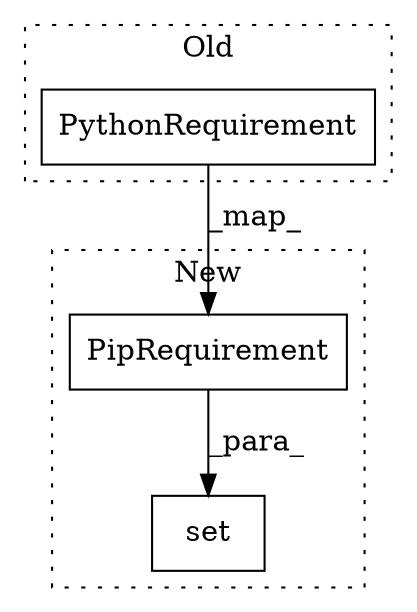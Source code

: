 digraph G {
subgraph cluster0 {
1 [label="PythonRequirement" a="32" s="346,383" l="18,1" shape="box"];
label = "Old";
style="dotted";
}
subgraph cluster1 {
2 [label="PipRequirement" a="32" s="344,378" l="15,1" shape="box"];
3 [label="set" a="32" s="340,379" l="4,1" shape="box"];
label = "New";
style="dotted";
}
1 -> 2 [label="_map_"];
2 -> 3 [label="_para_"];
}